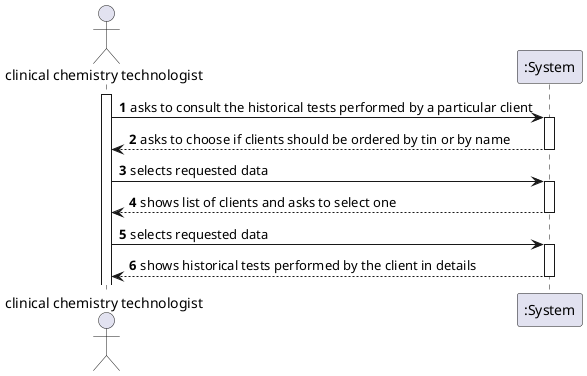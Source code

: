 @startuml

autonumber
actor "clinical chemistry technologist" as MLT

activate MLT
MLT -> ":System" :  asks to consult the historical tests performed by a particular client
activate ":System"
":System" --> MLT : asks to choose if clients should be ordered by tin or by name
deactivate ":System"
MLT -> ":System" : selects requested data
activate ":System"
":System" --> MLT : shows list of clients and asks to select one
deactivate ":System"
MLT -> ":System" : selects requested data
activate ":System"
":System" --> MLT : shows historical tests performed by the client in details
deactivate ":System"

@enduml